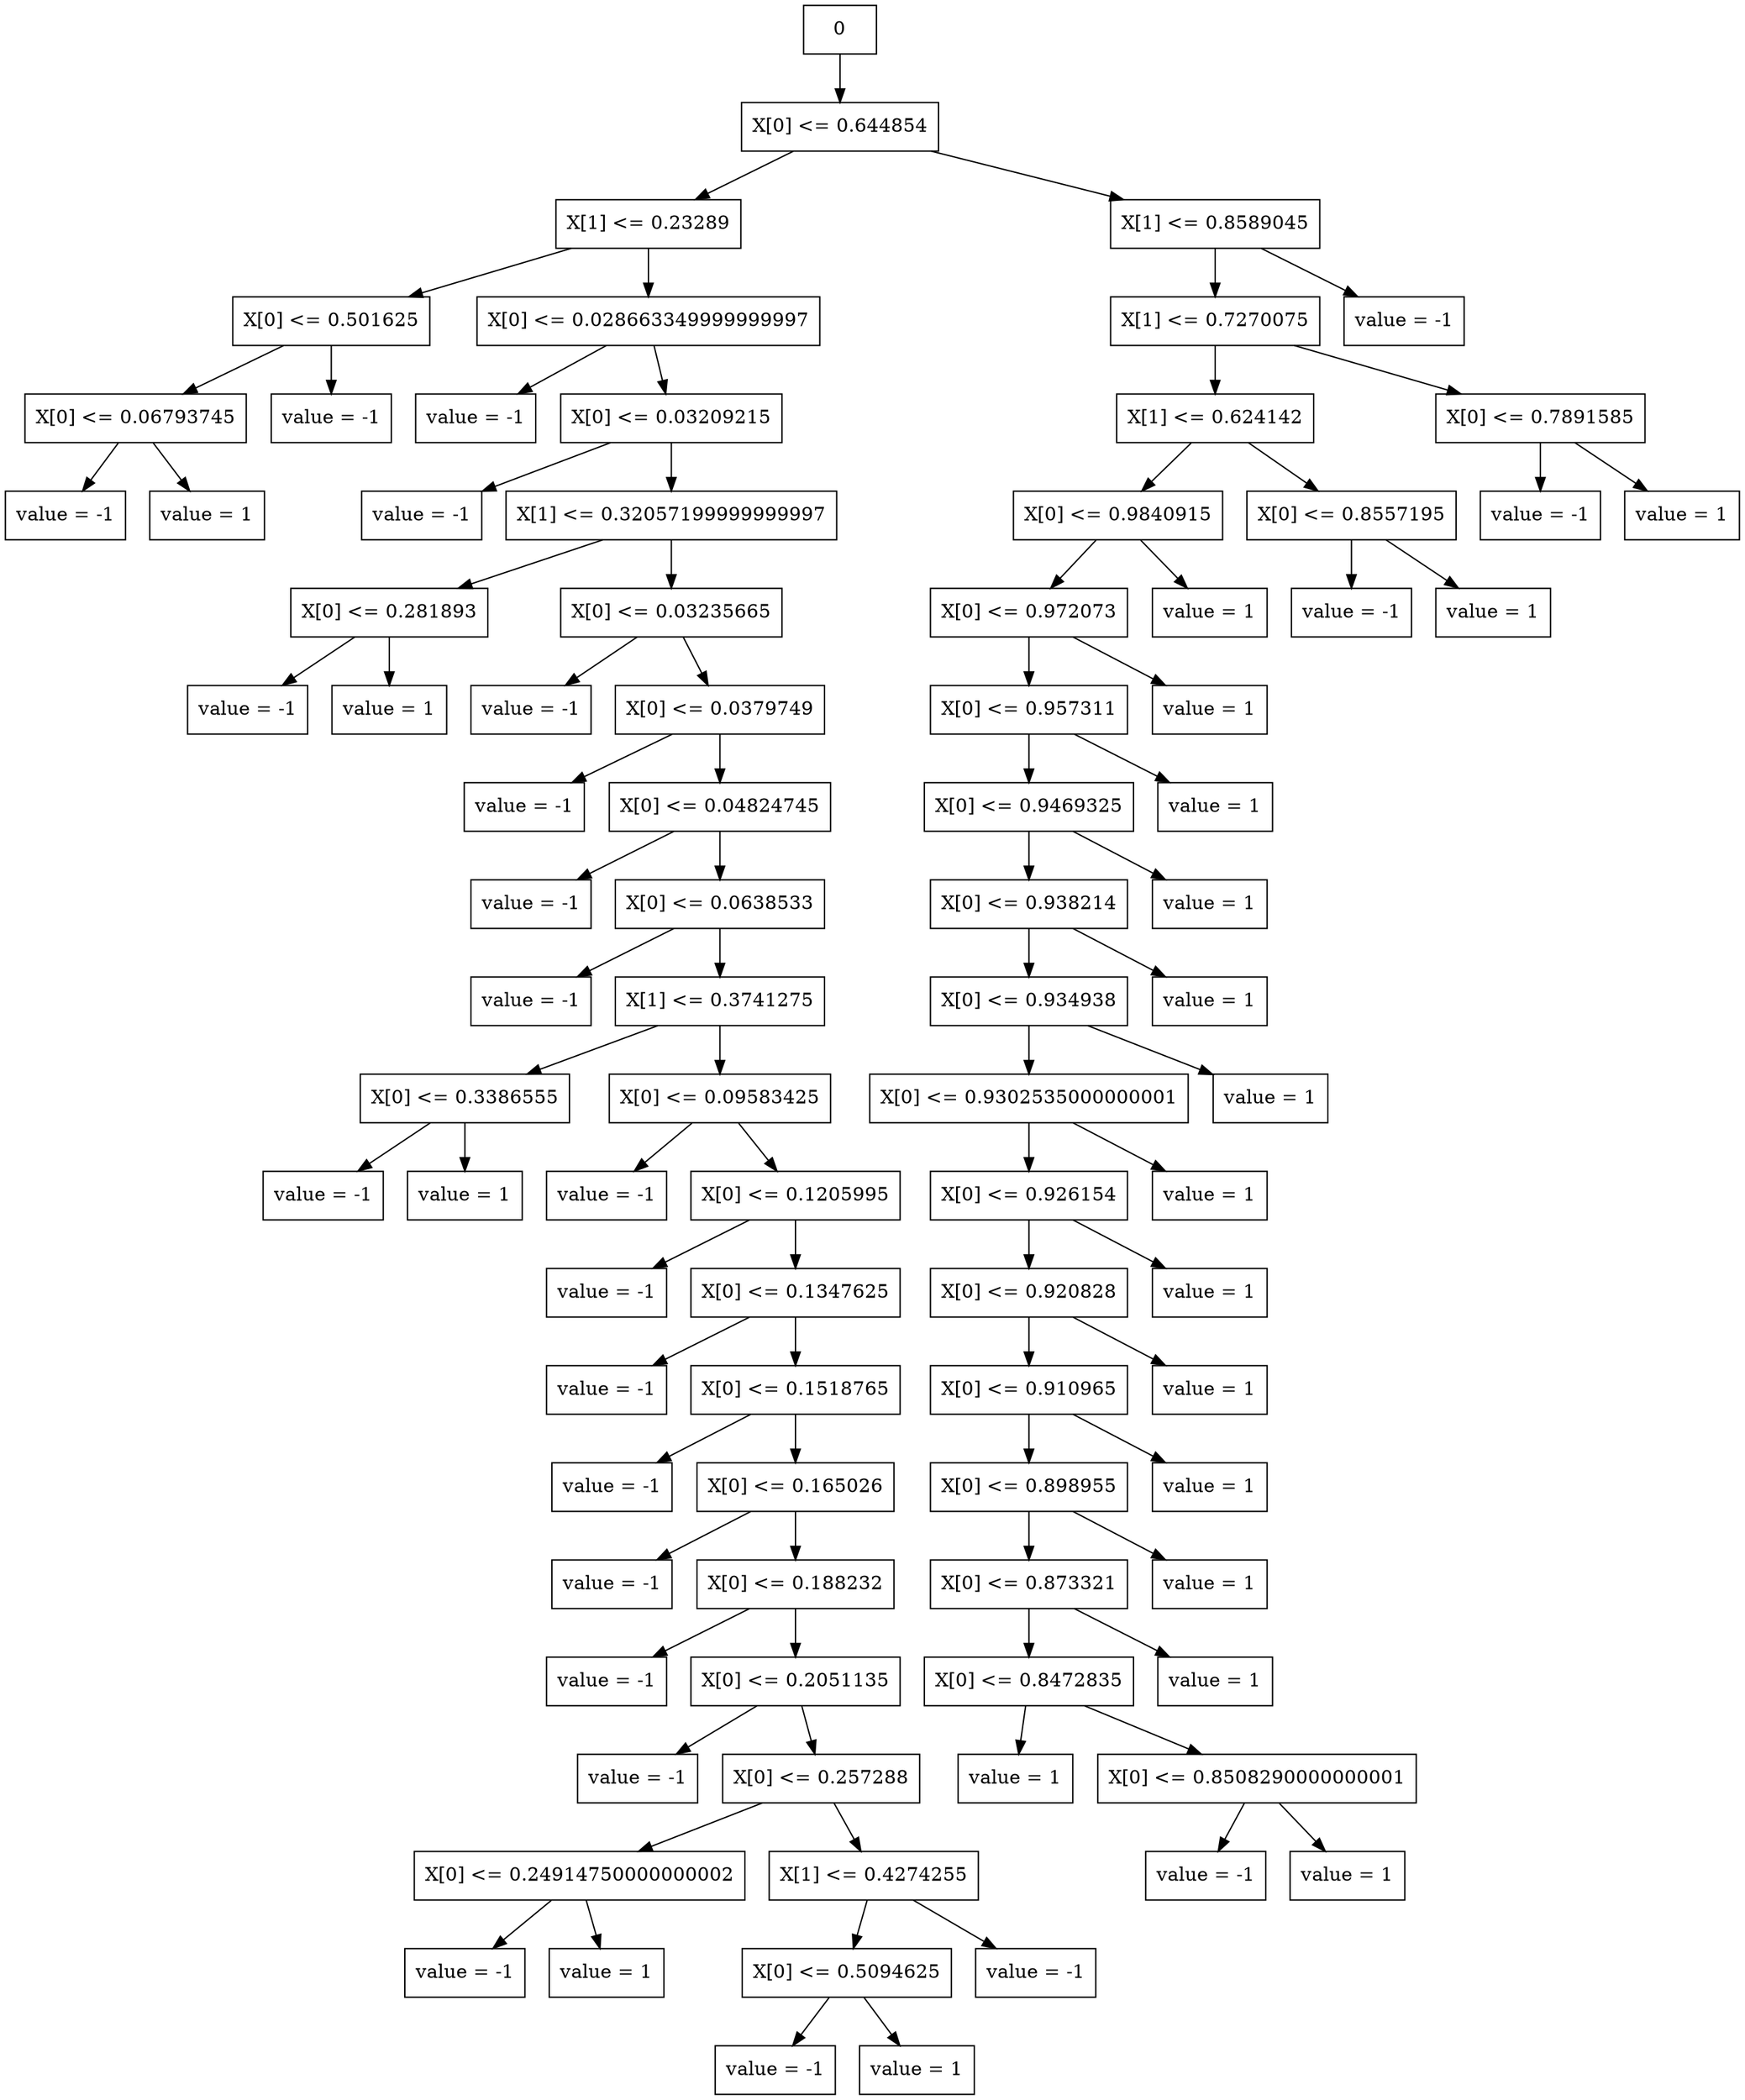 digraph Tree{
node [shape=box] ;
1 [label="X[0] <= 0.644854" ] ;
0 -> 1 ;
2 [label="X[1] <= 0.23289" ] ;
1 -> 2 ;
4 [label="X[0] <= 0.501625" ] ;
2 -> 4 ;
8 [label="X[0] <= 0.06793745" ] ;
4 -> 8 ;
16 [label="value = -1" ] ;
8 -> 16 ;
17 [label="value = 1" ] ;
8 -> 17 ;
9 [label="value = -1" ] ;
4 -> 9 ;
5 [label="X[0] <= 0.028663349999999997" ] ;
2 -> 5 ;
10 [label="value = -1" ] ;
5 -> 10 ;
11 [label="X[0] <= 0.03209215" ] ;
5 -> 11 ;
22 [label="value = -1" ] ;
11 -> 22 ;
23 [label="X[1] <= 0.32057199999999997" ] ;
11 -> 23 ;
46 [label="X[0] <= 0.281893" ] ;
23 -> 46 ;
92 [label="value = -1" ] ;
46 -> 92 ;
93 [label="value = 1" ] ;
46 -> 93 ;
47 [label="X[0] <= 0.03235665" ] ;
23 -> 47 ;
94 [label="value = -1" ] ;
47 -> 94 ;
95 [label="X[0] <= 0.0379749" ] ;
47 -> 95 ;
190 [label="value = -1" ] ;
95 -> 190 ;
191 [label="X[0] <= 0.04824745" ] ;
95 -> 191 ;
382 [label="value = -1" ] ;
191 -> 382 ;
383 [label="X[0] <= 0.0638533" ] ;
191 -> 383 ;
766 [label="value = -1" ] ;
383 -> 766 ;
767 [label="X[1] <= 0.3741275" ] ;
383 -> 767 ;
1534 [label="X[0] <= 0.3386555" ] ;
767 -> 1534 ;
3068 [label="value = -1" ] ;
1534 -> 3068 ;
3069 [label="value = 1" ] ;
1534 -> 3069 ;
1535 [label="X[0] <= 0.09583425" ] ;
767 -> 1535 ;
3070 [label="value = -1" ] ;
1535 -> 3070 ;
3071 [label="X[0] <= 0.1205995" ] ;
1535 -> 3071 ;
6142 [label="value = -1" ] ;
3071 -> 6142 ;
6143 [label="X[0] <= 0.1347625" ] ;
3071 -> 6143 ;
12286 [label="value = -1" ] ;
6143 -> 12286 ;
12287 [label="X[0] <= 0.1518765" ] ;
6143 -> 12287 ;
24574 [label="value = -1" ] ;
12287 -> 24574 ;
24575 [label="X[0] <= 0.165026" ] ;
12287 -> 24575 ;
49150 [label="value = -1" ] ;
24575 -> 49150 ;
49151 [label="X[0] <= 0.188232" ] ;
24575 -> 49151 ;
98302 [label="value = -1" ] ;
49151 -> 98302 ;
98303 [label="X[0] <= 0.2051135" ] ;
49151 -> 98303 ;
196606 [label="value = -1" ] ;
98303 -> 196606 ;
196607 [label="X[0] <= 0.257288" ] ;
98303 -> 196607 ;
393214 [label="X[0] <= 0.24914750000000002" ] ;
196607 -> 393214 ;
786428 [label="value = -1" ] ;
393214 -> 786428 ;
786429 [label="value = 1" ] ;
393214 -> 786429 ;
393215 [label="X[1] <= 0.4274255" ] ;
196607 -> 393215 ;
786430 [label="X[0] <= 0.5094625" ] ;
393215 -> 786430 ;
1572860 [label="value = -1" ] ;
786430 -> 1572860 ;
1572861 [label="value = 1" ] ;
786430 -> 1572861 ;
786431 [label="value = -1" ] ;
393215 -> 786431 ;
3 [label="X[1] <= 0.8589045" ] ;
1 -> 3 ;
6 [label="X[1] <= 0.7270075" ] ;
3 -> 6 ;
12 [label="X[1] <= 0.624142" ] ;
6 -> 12 ;
24 [label="X[0] <= 0.9840915" ] ;
12 -> 24 ;
48 [label="X[0] <= 0.972073" ] ;
24 -> 48 ;
96 [label="X[0] <= 0.957311" ] ;
48 -> 96 ;
192 [label="X[0] <= 0.9469325" ] ;
96 -> 192 ;
384 [label="X[0] <= 0.938214" ] ;
192 -> 384 ;
768 [label="X[0] <= 0.934938" ] ;
384 -> 768 ;
1536 [label="X[0] <= 0.9302535000000001" ] ;
768 -> 1536 ;
3072 [label="X[0] <= 0.926154" ] ;
1536 -> 3072 ;
6144 [label="X[0] <= 0.920828" ] ;
3072 -> 6144 ;
12288 [label="X[0] <= 0.910965" ] ;
6144 -> 12288 ;
24576 [label="X[0] <= 0.898955" ] ;
12288 -> 24576 ;
49152 [label="X[0] <= 0.873321" ] ;
24576 -> 49152 ;
98304 [label="X[0] <= 0.8472835" ] ;
49152 -> 98304 ;
196608 [label="value = 1" ] ;
98304 -> 196608 ;
196609 [label="X[0] <= 0.8508290000000001" ] ;
98304 -> 196609 ;
393218 [label="value = -1" ] ;
196609 -> 393218 ;
393219 [label="value = 1" ] ;
196609 -> 393219 ;
98305 [label="value = 1" ] ;
49152 -> 98305 ;
49153 [label="value = 1" ] ;
24576 -> 49153 ;
24577 [label="value = 1" ] ;
12288 -> 24577 ;
12289 [label="value = 1" ] ;
6144 -> 12289 ;
6145 [label="value = 1" ] ;
3072 -> 6145 ;
3073 [label="value = 1" ] ;
1536 -> 3073 ;
1537 [label="value = 1" ] ;
768 -> 1537 ;
769 [label="value = 1" ] ;
384 -> 769 ;
385 [label="value = 1" ] ;
192 -> 385 ;
193 [label="value = 1" ] ;
96 -> 193 ;
97 [label="value = 1" ] ;
48 -> 97 ;
49 [label="value = 1" ] ;
24 -> 49 ;
25 [label="X[0] <= 0.8557195" ] ;
12 -> 25 ;
50 [label="value = -1" ] ;
25 -> 50 ;
51 [label="value = 1" ] ;
25 -> 51 ;
13 [label="X[0] <= 0.7891585" ] ;
6 -> 13 ;
26 [label="value = -1" ] ;
13 -> 26 ;
27 [label="value = 1" ] ;
13 -> 27 ;
7 [label="value = -1" ] ;
3 -> 7 ;
}
